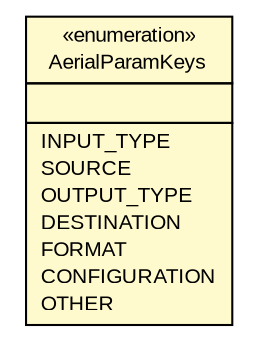 #!/usr/local/bin/dot
#
# Class diagram 
# Generated by UMLGraph version R5_6 (http://www.umlgraph.org/)
#

digraph G {
	edge [fontname="arial",fontsize=10,labelfontname="arial",labelfontsize=10];
	node [fontname="arial",fontsize=10,shape=plaintext];
	nodesep=0.25;
	ranksep=0.5;
	// com.github.mkolisnyk.aerial.core.params.AerialParamKeys
	c2041 [label=<<table title="com.github.mkolisnyk.aerial.core.params.AerialParamKeys" border="0" cellborder="1" cellspacing="0" cellpadding="2" port="p" bgcolor="lemonChiffon" href="./AerialParamKeys.html">
		<tr><td><table border="0" cellspacing="0" cellpadding="1">
<tr><td align="center" balign="center"> &#171;enumeration&#187; </td></tr>
<tr><td align="center" balign="center"> AerialParamKeys </td></tr>
		</table></td></tr>
		<tr><td><table border="0" cellspacing="0" cellpadding="1">
<tr><td align="left" balign="left">  </td></tr>
		</table></td></tr>
		<tr><td><table border="0" cellspacing="0" cellpadding="1">
<tr><td align="left" balign="left"> INPUT_TYPE </td></tr>
<tr><td align="left" balign="left"> SOURCE </td></tr>
<tr><td align="left" balign="left"> OUTPUT_TYPE </td></tr>
<tr><td align="left" balign="left"> DESTINATION </td></tr>
<tr><td align="left" balign="left"> FORMAT </td></tr>
<tr><td align="left" balign="left"> CONFIGURATION </td></tr>
<tr><td align="left" balign="left"> OTHER </td></tr>
		</table></td></tr>
		</table>>, URL="./AerialParamKeys.html", fontname="arial", fontcolor="black", fontsize=10.0];
}

